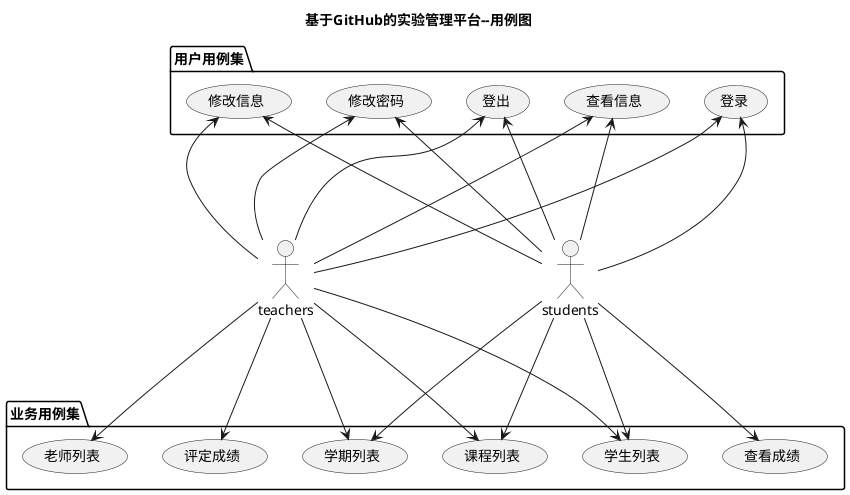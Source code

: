 @startuml
title 基于GitHub的实验管理平台--用例图
actor teachers
actor students
package 用户用例集 {
teachers --up-> (登录)
teachers --up-> (登出)
teachers --up-> (查看信息)
teachers --up-> (修改信息)
teachers --up-> (修改密码)
students --up-> (登录)
students --up-> (登出)
students --up-> (查看信息)
students --up-> (修改信息)
students --up-> (修改密码)
}
package 业务用例集 {
teachers ---> (评定成绩)
teachers ---> (学生列表)
students ---> (学生列表)
students ---> (查看成绩)
students ---> (课程列表)
teachers ---> (课程列表)
teachers ---> (学期列表)
teachers ---> (老师列表)
students ---> (学期列表)
}

@enduml
